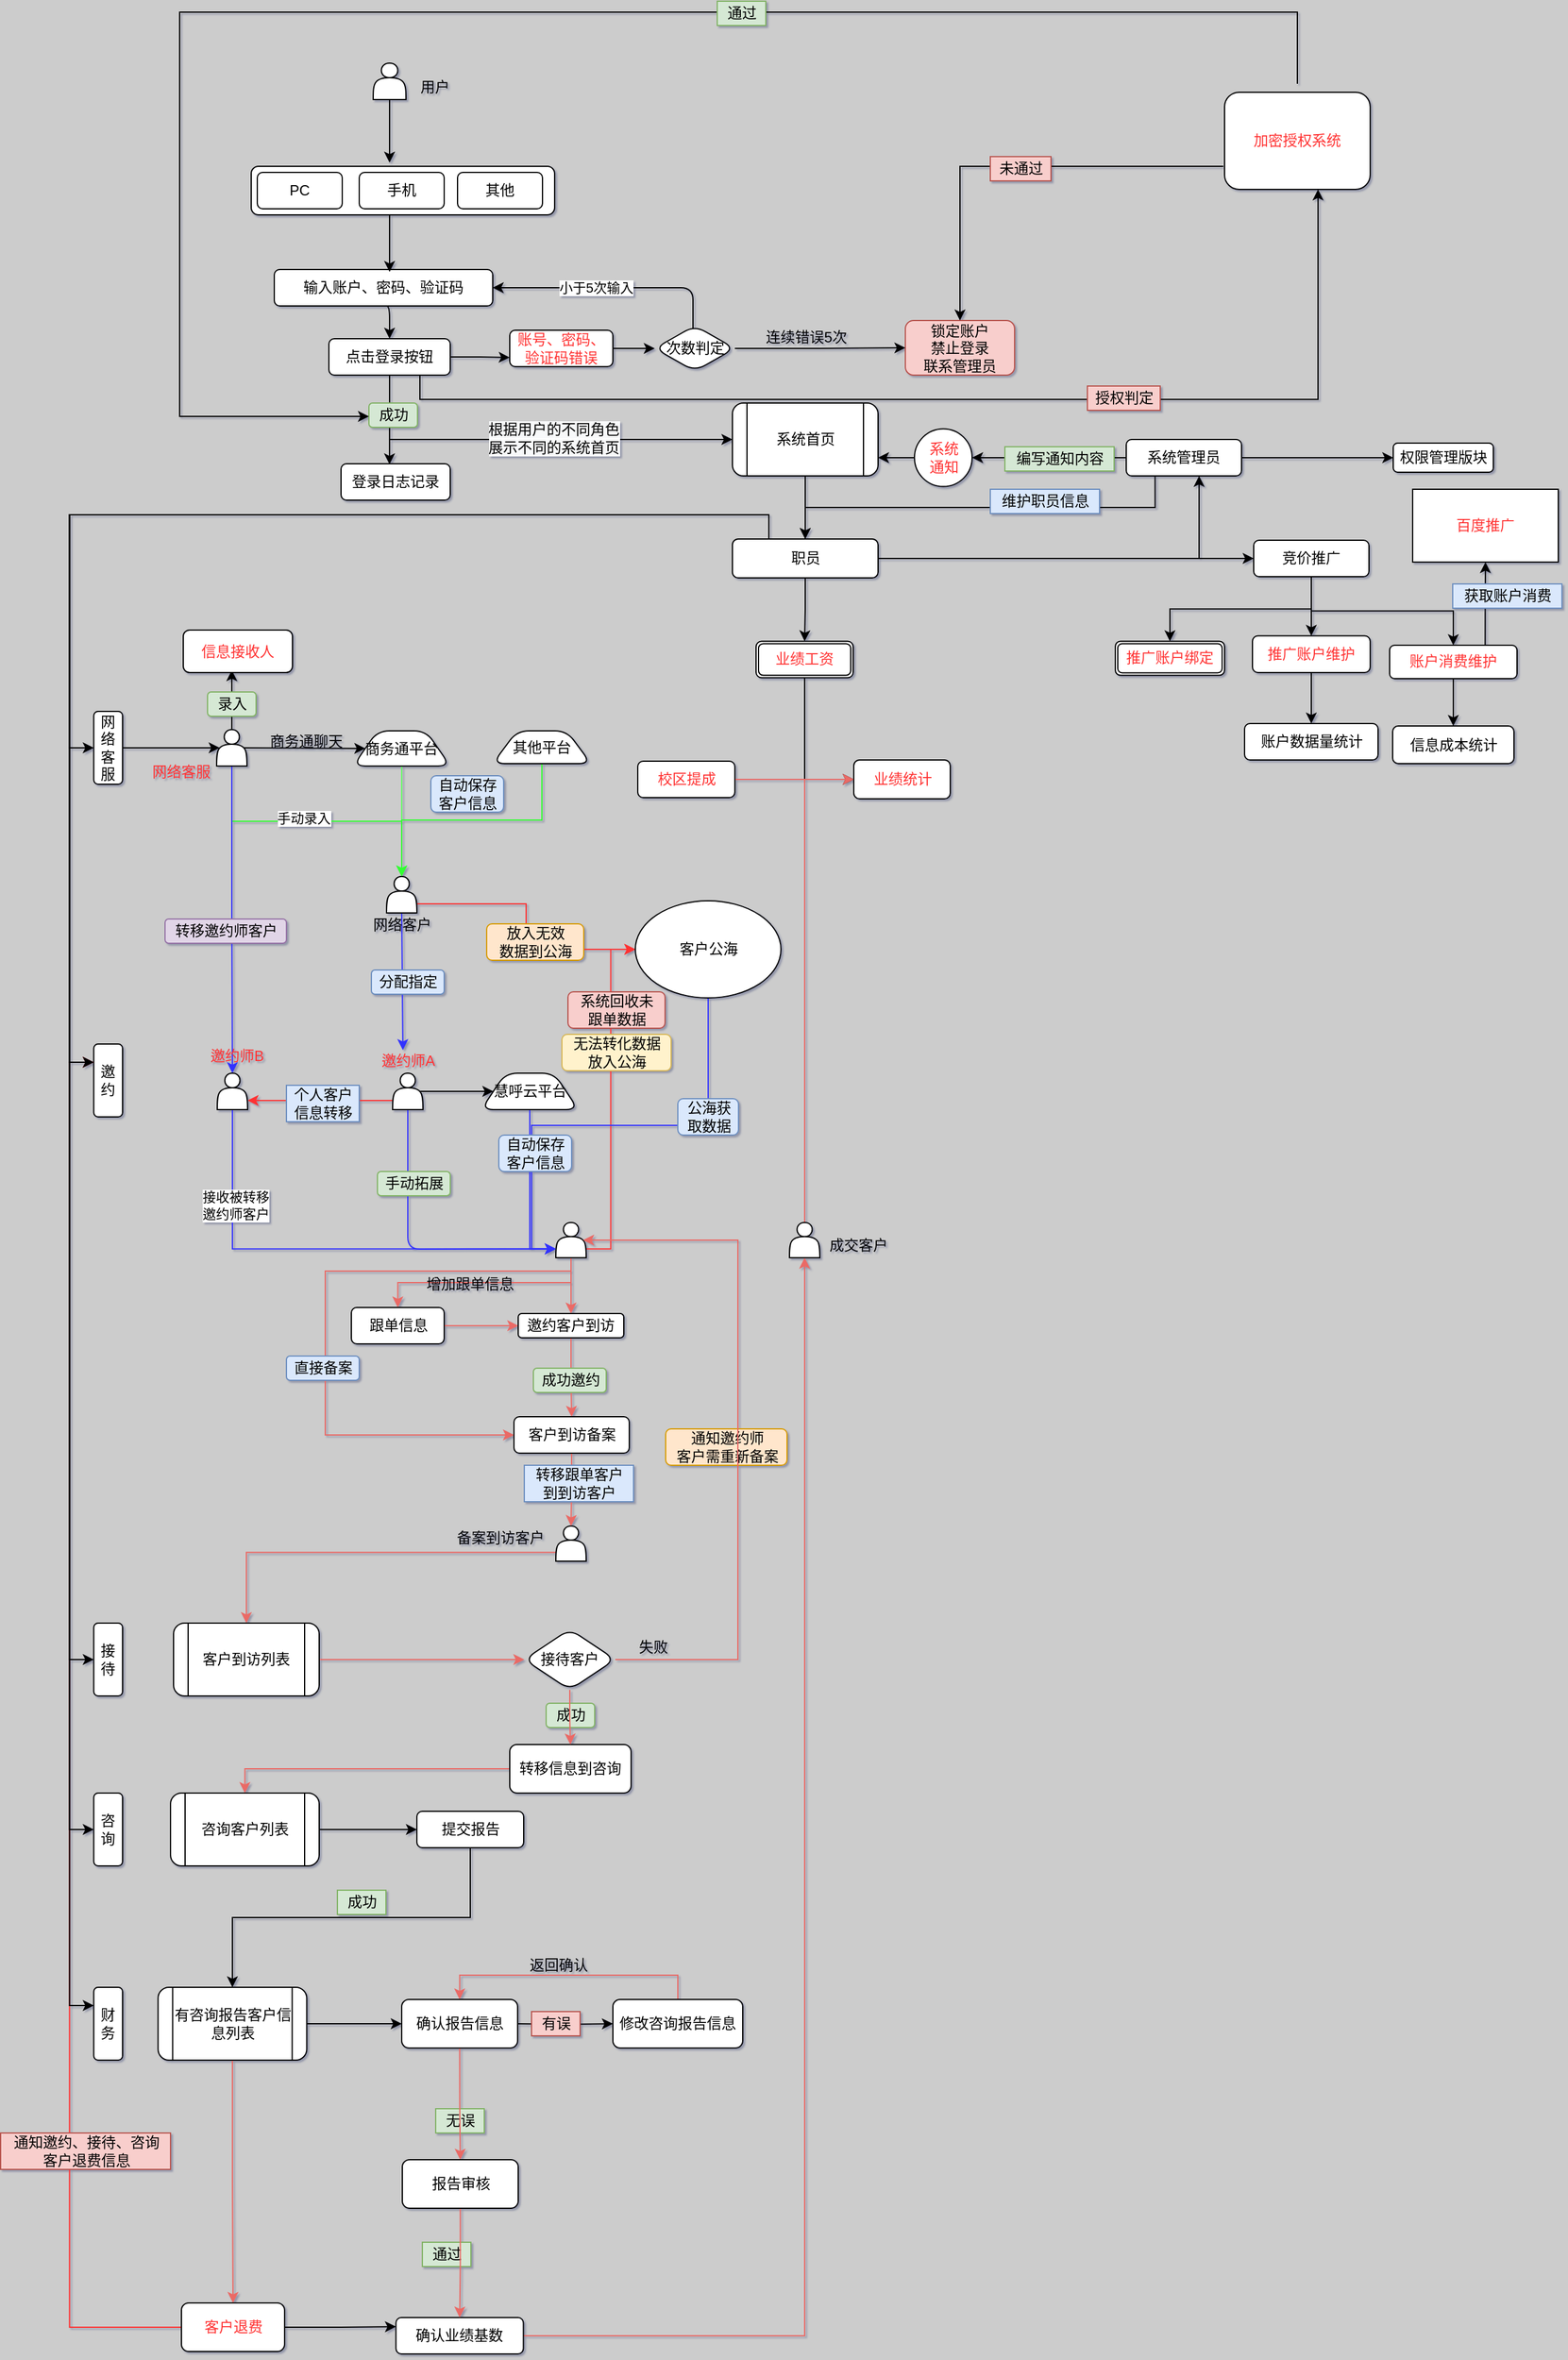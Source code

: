 <mxfile version="14.4.8" type="github">
  <diagram id="YESWJ_fVVs4A_5K_BiSB" name="Page-1">
    <mxGraphModel dx="1422" dy="794" grid="1" gridSize="10" guides="1" tooltips="1" connect="1" arrows="1" fold="1" page="1" pageScale="1" pageWidth="2339" pageHeight="3300" background="#CCCCCC" math="0" shadow="1">
      <root>
        <mxCell id="0" />
        <mxCell id="1" parent="0" />
        <mxCell id="D48idRP4d6Q90apuaHvB-21" style="edgeStyle=orthogonalEdgeStyle;orthogonalLoop=1;jettySize=auto;html=1;exitX=0.5;exitY=1;exitDx=0;exitDy=0;entryX=0.5;entryY=0;entryDx=0;entryDy=0;" parent="1" source="D48idRP4d6Q90apuaHvB-5" target="D48idRP4d6Q90apuaHvB-20" edge="1">
          <mxGeometry relative="1" as="geometry" />
        </mxCell>
        <mxCell id="D48idRP4d6Q90apuaHvB-5" value="输入账户、密码、验证码" style="whiteSpace=wrap;html=1;rounded=1;" parent="1" vertex="1">
          <mxGeometry x="268" y="335" width="180" height="30" as="geometry" />
        </mxCell>
        <mxCell id="sDhOuOCIXgpDEW2fZ9P9-64" style="edgeStyle=orthogonalEdgeStyle;rounded=0;orthogonalLoop=1;jettySize=auto;html=1;exitX=0.5;exitY=1;exitDx=0;exitDy=0;entryX=0.456;entryY=-0.075;entryDx=0;entryDy=0;entryPerimeter=0;" edge="1" parent="1" source="D48idRP4d6Q90apuaHvB-11" target="sDhOuOCIXgpDEW2fZ9P9-57">
          <mxGeometry relative="1" as="geometry" />
        </mxCell>
        <mxCell id="D48idRP4d6Q90apuaHvB-11" value="" style="shape=actor;whiteSpace=wrap;html=1;rounded=1;" parent="1" vertex="1">
          <mxGeometry x="349.5" y="165" width="27" height="30" as="geometry" />
        </mxCell>
        <mxCell id="D48idRP4d6Q90apuaHvB-16" value="用户" style="text;html=1;align=center;verticalAlign=middle;resizable=0;points=[];autosize=1;rounded=1;" parent="1" vertex="1">
          <mxGeometry x="380" y="175" width="40" height="20" as="geometry" />
        </mxCell>
        <mxCell id="RMrvw5dMMkh8_IedU6CL-25" style="edgeStyle=none;orthogonalLoop=1;jettySize=auto;html=1;exitX=0.5;exitY=1;exitDx=0;exitDy=0;entryX=0.444;entryY=0.017;entryDx=0;entryDy=0;entryPerimeter=0;" parent="1" source="D48idRP4d6Q90apuaHvB-20" target="RMrvw5dMMkh8_IedU6CL-8" edge="1">
          <mxGeometry relative="1" as="geometry" />
        </mxCell>
        <mxCell id="RMrvw5dMMkh8_IedU6CL-39" style="edgeStyle=none;orthogonalLoop=1;jettySize=auto;html=1;entryX=0;entryY=0.5;entryDx=0;entryDy=0;fontColor=#FF3333;" parent="1" target="RMrvw5dMMkh8_IedU6CL-38" edge="1">
          <mxGeometry relative="1" as="geometry">
            <mxPoint x="363" y="475" as="sourcePoint" />
            <Array as="points" />
          </mxGeometry>
        </mxCell>
        <mxCell id="RMrvw5dMMkh8_IedU6CL-41" value="&lt;span style=&quot;color: rgb(0 , 0 , 0) ; font-size: 12px ; background-color: rgb(248 , 249 , 250)&quot;&gt;根据用户的不同角色&lt;/span&gt;&lt;br style=&quot;color: rgb(0 , 0 , 0) ; font-size: 12px ; background-color: rgb(248 , 249 , 250)&quot;&gt;&lt;span style=&quot;color: rgb(0 , 0 , 0) ; font-size: 12px ; background-color: rgb(248 , 249 , 250)&quot;&gt;展示不同的系统首页&lt;/span&gt;" style="edgeLabel;html=1;align=center;verticalAlign=middle;resizable=0;points=[];fontColor=#FF3333;rounded=1;" parent="RMrvw5dMMkh8_IedU6CL-39" vertex="1" connectable="0">
          <mxGeometry x="-0.045" y="1" relative="1" as="geometry">
            <mxPoint as="offset" />
          </mxGeometry>
        </mxCell>
        <mxCell id="sDhOuOCIXgpDEW2fZ9P9-50" style="edgeStyle=orthogonalEdgeStyle;rounded=0;orthogonalLoop=1;jettySize=auto;html=1;exitX=1;exitY=0.5;exitDx=0;exitDy=0;entryX=0;entryY=0.75;entryDx=0;entryDy=0;" edge="1" parent="1" source="D48idRP4d6Q90apuaHvB-20" target="RMrvw5dMMkh8_IedU6CL-27">
          <mxGeometry relative="1" as="geometry" />
        </mxCell>
        <mxCell id="sDhOuOCIXgpDEW2fZ9P9-68" style="edgeStyle=orthogonalEdgeStyle;rounded=0;orthogonalLoop=1;jettySize=auto;html=1;exitX=0.75;exitY=1;exitDx=0;exitDy=0;entryX=0.642;entryY=1;entryDx=0;entryDy=0;entryPerimeter=0;" edge="1" parent="1" source="D48idRP4d6Q90apuaHvB-20" target="47OByKtoj6zuyFMPDQzj-72">
          <mxGeometry relative="1" as="geometry" />
        </mxCell>
        <mxCell id="D48idRP4d6Q90apuaHvB-20" value="点击登录按钮" style="whiteSpace=wrap;html=1;rounded=1;" parent="1" vertex="1">
          <mxGeometry x="313" y="392" width="100" height="30" as="geometry" />
        </mxCell>
        <mxCell id="RMrvw5dMMkh8_IedU6CL-8" value="登录日志记录" style="whiteSpace=wrap;html=1;rounded=1;" parent="1" vertex="1">
          <mxGeometry x="323" y="495" width="90" height="30" as="geometry" />
        </mxCell>
        <mxCell id="D48idRP4d6Q90apuaHvB-26" value="成功" style="text;html=1;align=center;verticalAlign=middle;resizable=0;points=[];autosize=1;fillColor=#d5e8d4;strokeColor=#82b366;rounded=1;" parent="1" vertex="1">
          <mxGeometry x="346" y="445" width="40" height="20" as="geometry" />
        </mxCell>
        <mxCell id="sDhOuOCIXgpDEW2fZ9P9-51" style="edgeStyle=orthogonalEdgeStyle;rounded=0;orthogonalLoop=1;jettySize=auto;html=1;exitX=1;exitY=0.5;exitDx=0;exitDy=0;entryX=0;entryY=0.5;entryDx=0;entryDy=0;" edge="1" parent="1" source="RMrvw5dMMkh8_IedU6CL-27" target="RMrvw5dMMkh8_IedU6CL-37">
          <mxGeometry relative="1" as="geometry" />
        </mxCell>
        <mxCell id="RMrvw5dMMkh8_IedU6CL-27" value="&lt;span style=&quot;color: rgb(255 , 51 , 51)&quot;&gt;账号、密码、&lt;/span&gt;&lt;br style=&quot;color: rgb(255 , 51 , 51)&quot;&gt;&lt;span style=&quot;color: rgb(255 , 51 , 51)&quot;&gt;验证码错误&lt;/span&gt;" style="whiteSpace=wrap;html=1;rounded=1;" parent="1" vertex="1">
          <mxGeometry x="462" y="385" width="85" height="30" as="geometry" />
        </mxCell>
        <mxCell id="RMrvw5dMMkh8_IedU6CL-35" style="edgeStyle=none;orthogonalLoop=1;jettySize=auto;html=1;exitX=0.5;exitY=0;exitDx=0;exitDy=0;entryX=1;entryY=0.5;entryDx=0;entryDy=0;" parent="1" target="D48idRP4d6Q90apuaHvB-5" edge="1">
          <mxGeometry relative="1" as="geometry">
            <mxPoint x="613" y="390.0" as="sourcePoint" />
            <Array as="points">
              <mxPoint x="613" y="350" />
            </Array>
          </mxGeometry>
        </mxCell>
        <mxCell id="RMrvw5dMMkh8_IedU6CL-36" value="小于5次输入" style="edgeLabel;html=1;align=center;verticalAlign=middle;resizable=0;points=[];rounded=1;" parent="RMrvw5dMMkh8_IedU6CL-35" vertex="1" connectable="0">
          <mxGeometry x="0.35" y="1" relative="1" as="geometry">
            <mxPoint x="18.33" y="-1" as="offset" />
          </mxGeometry>
        </mxCell>
        <mxCell id="RMrvw5dMMkh8_IedU6CL-32" value="锁定账户&lt;br&gt;禁止登录&lt;br&gt;联系管理员" style="whiteSpace=wrap;html=1;fillColor=#f8cecc;strokeColor=#b85450;rounded=1;" parent="1" vertex="1">
          <mxGeometry x="788" y="377" width="90" height="45" as="geometry" />
        </mxCell>
        <mxCell id="sDhOuOCIXgpDEW2fZ9P9-52" style="edgeStyle=orthogonalEdgeStyle;rounded=0;orthogonalLoop=1;jettySize=auto;html=1;exitX=1;exitY=0.5;exitDx=0;exitDy=0;entryX=0;entryY=0.5;entryDx=0;entryDy=0;" edge="1" parent="1" source="RMrvw5dMMkh8_IedU6CL-37" target="RMrvw5dMMkh8_IedU6CL-32">
          <mxGeometry relative="1" as="geometry" />
        </mxCell>
        <mxCell id="RMrvw5dMMkh8_IedU6CL-37" value="&lt;font color=&quot;#000000&quot;&gt;次数判定&lt;/font&gt;" style="rhombus;whiteSpace=wrap;html=1;fontColor=#FF3333;rounded=1;" parent="1" vertex="1">
          <mxGeometry x="581.5" y="381.25" width="66" height="37.5" as="geometry" />
        </mxCell>
        <mxCell id="sDhOuOCIXgpDEW2fZ9P9-22" style="edgeStyle=orthogonalEdgeStyle;rounded=0;orthogonalLoop=1;jettySize=auto;html=1;exitX=0.5;exitY=1;exitDx=0;exitDy=0;entryX=0.5;entryY=0;entryDx=0;entryDy=0;" edge="1" parent="1" source="RMrvw5dMMkh8_IedU6CL-38" target="47OByKtoj6zuyFMPDQzj-57">
          <mxGeometry relative="1" as="geometry" />
        </mxCell>
        <mxCell id="RMrvw5dMMkh8_IedU6CL-38" value="&lt;font color=&quot;#000000&quot;&gt;系统首页&lt;/font&gt;" style="shape=process;whiteSpace=wrap;html=1;backgroundOutline=1;fontColor=#FF3333;rounded=1;" parent="1" vertex="1">
          <mxGeometry x="645.5" y="445" width="120" height="60" as="geometry" />
        </mxCell>
        <mxCell id="RMrvw5dMMkh8_IedU6CL-47" style="edgeStyle=none;orthogonalLoop=1;jettySize=auto;html=1;exitX=0.9;exitY=0.5;exitDx=0;exitDy=0;entryX=0;entryY=0.5;entryDx=0;entryDy=0;fontColor=#FF3333;exitPerimeter=0;" parent="1" source="RMrvw5dMMkh8_IedU6CL-44" target="RMrvw5dMMkh8_IedU6CL-46" edge="1">
          <mxGeometry relative="1" as="geometry" />
        </mxCell>
        <mxCell id="RMrvw5dMMkh8_IedU6CL-72" style="edgeStyle=none;orthogonalLoop=1;jettySize=auto;html=1;exitX=0.5;exitY=0;exitDx=0;exitDy=0;fontColor=#000000;" parent="1" source="RMrvw5dMMkh8_IedU6CL-44" edge="1">
          <mxGeometry relative="1" as="geometry">
            <mxPoint x="233" y="665" as="targetPoint" />
          </mxGeometry>
        </mxCell>
        <mxCell id="sDhOuOCIXgpDEW2fZ9P9-80" style="edgeStyle=orthogonalEdgeStyle;rounded=0;orthogonalLoop=1;jettySize=auto;html=1;exitX=0.5;exitY=1;exitDx=0;exitDy=0;entryX=0.5;entryY=0;entryDx=0;entryDy=0;strokeColor=#33FF33;" edge="1" parent="1" source="RMrvw5dMMkh8_IedU6CL-44" target="RMrvw5dMMkh8_IedU6CL-76">
          <mxGeometry relative="1" as="geometry" />
        </mxCell>
        <mxCell id="sDhOuOCIXgpDEW2fZ9P9-81" value="手动录入" style="edgeLabel;html=1;align=center;verticalAlign=middle;resizable=0;points=[];" vertex="1" connectable="0" parent="sDhOuOCIXgpDEW2fZ9P9-80">
          <mxGeometry x="-0.095" y="4" relative="1" as="geometry">
            <mxPoint y="1" as="offset" />
          </mxGeometry>
        </mxCell>
        <mxCell id="sDhOuOCIXgpDEW2fZ9P9-89" style="edgeStyle=orthogonalEdgeStyle;rounded=0;orthogonalLoop=1;jettySize=auto;html=1;exitX=0.5;exitY=1;exitDx=0;exitDy=0;entryX=0.5;entryY=0;entryDx=0;entryDy=0;strokeColor=#3333FF;" edge="1" parent="1" source="RMrvw5dMMkh8_IedU6CL-44" target="sDhOuOCIXgpDEW2fZ9P9-84">
          <mxGeometry relative="1" as="geometry" />
        </mxCell>
        <mxCell id="RMrvw5dMMkh8_IedU6CL-44" value="" style="shape=actor;whiteSpace=wrap;html=1;fontColor=#FF3333;rounded=1;" parent="1" vertex="1">
          <mxGeometry x="220.5" y="714" width="25" height="30" as="geometry" />
        </mxCell>
        <mxCell id="RMrvw5dMMkh8_IedU6CL-45" value="网络客服" style="text;html=1;align=center;verticalAlign=middle;resizable=0;points=[];autosize=1;fontColor=#FF3333;rounded=1;" parent="1" vertex="1">
          <mxGeometry x="160.5" y="739" width="60" height="20" as="geometry" />
        </mxCell>
        <mxCell id="sDhOuOCIXgpDEW2fZ9P9-76" style="edgeStyle=orthogonalEdgeStyle;rounded=0;orthogonalLoop=1;jettySize=auto;html=1;exitX=0.5;exitY=1;exitDx=0;exitDy=0;entryX=0.5;entryY=0;entryDx=0;entryDy=0;strokeColor=#66FF66;" edge="1" parent="1" source="RMrvw5dMMkh8_IedU6CL-46" target="RMrvw5dMMkh8_IedU6CL-76">
          <mxGeometry relative="1" as="geometry" />
        </mxCell>
        <mxCell id="RMrvw5dMMkh8_IedU6CL-46" value="&lt;font color=&quot;#000000&quot;&gt;商务通平台&lt;/font&gt;" style="shape=trapezoid;perimeter=trapezoidPerimeter;whiteSpace=wrap;html=1;fixedSize=1;fontColor=#FF3333;rounded=1;" parent="1" vertex="1">
          <mxGeometry x="333" y="715" width="80" height="29" as="geometry" />
        </mxCell>
        <mxCell id="RMrvw5dMMkh8_IedU6CL-48" value="&lt;font color=&quot;#000000&quot;&gt;商务通聊天&lt;/font&gt;" style="text;html=1;align=center;verticalAlign=middle;resizable=0;points=[];autosize=1;fontColor=#FF3333;rounded=1;" parent="1" vertex="1">
          <mxGeometry x="254" y="714" width="80" height="20" as="geometry" />
        </mxCell>
        <mxCell id="RMrvw5dMMkh8_IedU6CL-61" value="信息接收人" style="whiteSpace=wrap;html=1;fontColor=#FF3333;rounded=1;" parent="1" vertex="1">
          <mxGeometry x="193" y="632" width="90" height="35" as="geometry" />
        </mxCell>
        <mxCell id="RMrvw5dMMkh8_IedU6CL-82" style="edgeStyle=none;orthogonalLoop=1;jettySize=auto;html=1;exitX=0.5;exitY=1;exitDx=0;exitDy=0;fontColor=#000000;entryX=0;entryY=0.75;entryDx=0;entryDy=0;strokeColor=#3333FF;" parent="1" source="RMrvw5dMMkh8_IedU6CL-64" target="RMrvw5dMMkh8_IedU6CL-80" edge="1">
          <mxGeometry relative="1" as="geometry">
            <mxPoint x="493" y="1142" as="targetPoint" />
            <Array as="points">
              <mxPoint x="378" y="1142" />
            </Array>
          </mxGeometry>
        </mxCell>
        <mxCell id="sDhOuOCIXgpDEW2fZ9P9-93" style="edgeStyle=orthogonalEdgeStyle;rounded=0;orthogonalLoop=1;jettySize=auto;html=1;exitX=0;exitY=0.75;exitDx=0;exitDy=0;entryX=1;entryY=0.75;entryDx=0;entryDy=0;strokeColor=#FF3333;" edge="1" parent="1" source="RMrvw5dMMkh8_IedU6CL-64" target="sDhOuOCIXgpDEW2fZ9P9-84">
          <mxGeometry relative="1" as="geometry" />
        </mxCell>
        <mxCell id="sDhOuOCIXgpDEW2fZ9P9-99" style="edgeStyle=orthogonalEdgeStyle;rounded=0;orthogonalLoop=1;jettySize=auto;html=1;exitX=0.9;exitY=0.5;exitDx=0;exitDy=0;exitPerimeter=0;entryX=0;entryY=0.5;entryDx=0;entryDy=0;" edge="1" parent="1" source="RMrvw5dMMkh8_IedU6CL-64" target="RMrvw5dMMkh8_IedU6CL-67">
          <mxGeometry relative="1" as="geometry" />
        </mxCell>
        <mxCell id="RMrvw5dMMkh8_IedU6CL-64" value="" style="shape=actor;whiteSpace=wrap;html=1;fontColor=#FF3333;rounded=1;" parent="1" vertex="1">
          <mxGeometry x="365.5" y="997" width="25" height="30" as="geometry" />
        </mxCell>
        <mxCell id="RMrvw5dMMkh8_IedU6CL-65" value="邀约师A" style="text;html=1;align=center;verticalAlign=middle;resizable=0;points=[];autosize=1;fontColor=#FF3333;rounded=1;" parent="1" vertex="1">
          <mxGeometry x="348" y="977" width="60" height="20" as="geometry" />
        </mxCell>
        <mxCell id="sDhOuOCIXgpDEW2fZ9P9-97" style="edgeStyle=orthogonalEdgeStyle;rounded=0;orthogonalLoop=1;jettySize=auto;html=1;exitX=0.5;exitY=1;exitDx=0;exitDy=0;entryX=0;entryY=0.75;entryDx=0;entryDy=0;strokeColor=#3333FF;" edge="1" parent="1" source="RMrvw5dMMkh8_IedU6CL-67" target="RMrvw5dMMkh8_IedU6CL-80">
          <mxGeometry relative="1" as="geometry" />
        </mxCell>
        <mxCell id="RMrvw5dMMkh8_IedU6CL-67" value="&lt;font color=&quot;#000000&quot;&gt;慧呼云平台&lt;/font&gt;" style="shape=trapezoid;perimeter=trapezoidPerimeter;whiteSpace=wrap;html=1;fixedSize=1;fontColor=#FF3333;rounded=1;" parent="1" vertex="1">
          <mxGeometry x="438.5" y="997" width="80" height="30" as="geometry" />
        </mxCell>
        <mxCell id="RMrvw5dMMkh8_IedU6CL-73" value="录入" style="text;html=1;align=center;verticalAlign=middle;resizable=0;points=[];autosize=1;fillColor=#d5e8d4;strokeColor=#82b366;rounded=1;" parent="1" vertex="1">
          <mxGeometry x="213" y="683" width="40" height="20" as="geometry" />
        </mxCell>
        <mxCell id="RMrvw5dMMkh8_IedU6CL-75" value="手动拓展" style="text;html=1;align=center;verticalAlign=middle;resizable=0;points=[];autosize=1;fillColor=#d5e8d4;strokeColor=#82b366;rounded=1;" parent="1" vertex="1">
          <mxGeometry x="353" y="1078" width="60" height="20" as="geometry" />
        </mxCell>
        <mxCell id="RMrvw5dMMkh8_IedU6CL-110" style="edgeStyle=none;orthogonalLoop=1;jettySize=auto;html=1;exitX=0.5;exitY=1;exitDx=0;exitDy=0;entryX=0.433;entryY=0.05;entryDx=0;entryDy=0;entryPerimeter=0;fontColor=#000000;strokeColor=#3333FF;" parent="1" source="RMrvw5dMMkh8_IedU6CL-76" target="RMrvw5dMMkh8_IedU6CL-65" edge="1">
          <mxGeometry relative="1" as="geometry" />
        </mxCell>
        <mxCell id="sDhOuOCIXgpDEW2fZ9P9-96" style="edgeStyle=orthogonalEdgeStyle;rounded=0;orthogonalLoop=1;jettySize=auto;html=1;exitX=1;exitY=0.75;exitDx=0;exitDy=0;entryX=0;entryY=0.5;entryDx=0;entryDy=0;strokeColor=#FF3333;" edge="1" parent="1" source="RMrvw5dMMkh8_IedU6CL-76" target="RMrvw5dMMkh8_IedU6CL-95">
          <mxGeometry relative="1" as="geometry" />
        </mxCell>
        <mxCell id="RMrvw5dMMkh8_IedU6CL-76" value="" style="shape=actor;whiteSpace=wrap;html=1;fontColor=#FF3333;rounded=1;" parent="1" vertex="1">
          <mxGeometry x="360.5" y="835" width="25" height="30" as="geometry" />
        </mxCell>
        <mxCell id="RMrvw5dMMkh8_IedU6CL-54" value="自动保存&lt;br&gt;客户信息" style="text;html=1;align=center;verticalAlign=middle;resizable=0;points=[];autosize=1;fillColor=#dae8fc;strokeColor=#6c8ebf;rounded=1;" parent="1" vertex="1">
          <mxGeometry x="397" y="752" width="60" height="30" as="geometry" />
        </mxCell>
        <mxCell id="sDhOuOCIXgpDEW2fZ9P9-95" style="edgeStyle=orthogonalEdgeStyle;rounded=0;orthogonalLoop=1;jettySize=auto;html=1;exitX=1;exitY=0.75;exitDx=0;exitDy=0;entryX=0;entryY=0.5;entryDx=0;entryDy=0;strokeColor=#FF3333;" edge="1" parent="1" source="RMrvw5dMMkh8_IedU6CL-80" target="RMrvw5dMMkh8_IedU6CL-95">
          <mxGeometry relative="1" as="geometry" />
        </mxCell>
        <mxCell id="sDhOuOCIXgpDEW2fZ9P9-117" style="edgeStyle=orthogonalEdgeStyle;rounded=0;orthogonalLoop=1;jettySize=auto;html=1;exitX=0.5;exitY=1;exitDx=0;exitDy=0;entryX=0.5;entryY=0;entryDx=0;entryDy=0;strokeColor=#EA6B66;" edge="1" parent="1" source="RMrvw5dMMkh8_IedU6CL-80" target="sDhOuOCIXgpDEW2fZ9P9-115">
          <mxGeometry relative="1" as="geometry" />
        </mxCell>
        <mxCell id="sDhOuOCIXgpDEW2fZ9P9-122" style="edgeStyle=orthogonalEdgeStyle;rounded=0;orthogonalLoop=1;jettySize=auto;html=1;exitX=0.5;exitY=1;exitDx=0;exitDy=0;entryX=0.5;entryY=0;entryDx=0;entryDy=0;strokeColor=#EA6B66;" edge="1" parent="1" source="RMrvw5dMMkh8_IedU6CL-80" target="sDhOuOCIXgpDEW2fZ9P9-120">
          <mxGeometry relative="1" as="geometry" />
        </mxCell>
        <mxCell id="sDhOuOCIXgpDEW2fZ9P9-127" style="edgeStyle=orthogonalEdgeStyle;rounded=0;orthogonalLoop=1;jettySize=auto;html=1;exitX=0.5;exitY=1;exitDx=0;exitDy=0;entryX=0;entryY=0.5;entryDx=0;entryDy=0;strokeColor=#EA6B66;" edge="1" parent="1" source="RMrvw5dMMkh8_IedU6CL-80" target="sDhOuOCIXgpDEW2fZ9P9-124">
          <mxGeometry relative="1" as="geometry">
            <Array as="points">
              <mxPoint x="513" y="1160" />
              <mxPoint x="310" y="1160" />
              <mxPoint x="310" y="1295" />
            </Array>
          </mxGeometry>
        </mxCell>
        <mxCell id="RMrvw5dMMkh8_IedU6CL-80" value="" style="shape=actor;whiteSpace=wrap;html=1;fontColor=#FF3333;rounded=1;" parent="1" vertex="1">
          <mxGeometry x="500" y="1120" width="25" height="29" as="geometry" />
        </mxCell>
        <mxCell id="RMrvw5dMMkh8_IedU6CL-85" value="网络客户" style="text;html=1;align=center;verticalAlign=middle;resizable=0;points=[];autosize=1;fontColor=#000000;rounded=1;" parent="1" vertex="1">
          <mxGeometry x="343" y="865" width="60" height="20" as="geometry" />
        </mxCell>
        <mxCell id="RMrvw5dMMkh8_IedU6CL-92" value="分配指定" style="text;html=1;align=center;verticalAlign=middle;resizable=0;points=[];autosize=1;fillColor=#dae8fc;strokeColor=#6c8ebf;rounded=1;" parent="1" vertex="1">
          <mxGeometry x="348" y="912" width="60" height="20" as="geometry" />
        </mxCell>
        <mxCell id="sDhOuOCIXgpDEW2fZ9P9-100" style="edgeStyle=orthogonalEdgeStyle;rounded=0;orthogonalLoop=1;jettySize=auto;html=1;exitX=0.5;exitY=1;exitDx=0;exitDy=0;entryX=0;entryY=0.75;entryDx=0;entryDy=0;strokeColor=#3333FF;" edge="1" parent="1" source="RMrvw5dMMkh8_IedU6CL-95" target="RMrvw5dMMkh8_IedU6CL-80">
          <mxGeometry relative="1" as="geometry">
            <Array as="points">
              <mxPoint x="626" y="1040" />
              <mxPoint x="480" y="1040" />
              <mxPoint x="480" y="1142" />
            </Array>
          </mxGeometry>
        </mxCell>
        <mxCell id="RMrvw5dMMkh8_IedU6CL-95" value="客户公海" style="ellipse;whiteSpace=wrap;html=1;fontColor=#000000;rounded=1;" parent="1" vertex="1">
          <mxGeometry x="565.5" y="855" width="120" height="80" as="geometry" />
        </mxCell>
        <mxCell id="RMrvw5dMMkh8_IedU6CL-97" value="公海获&lt;br&gt;取数据" style="text;html=1;align=center;verticalAlign=middle;resizable=0;points=[];autosize=1;fillColor=#dae8fc;strokeColor=#6c8ebf;rounded=1;" parent="1" vertex="1">
          <mxGeometry x="600.5" y="1018" width="50" height="30" as="geometry" />
        </mxCell>
        <mxCell id="RMrvw5dMMkh8_IedU6CL-99" value="无法转化数据&lt;br&gt;放入公海" style="text;html=1;align=center;verticalAlign=middle;resizable=0;points=[];autosize=1;fillColor=#fff2cc;strokeColor=#d6b656;rounded=1;" parent="1" vertex="1">
          <mxGeometry x="505" y="965" width="90" height="30" as="geometry" />
        </mxCell>
        <mxCell id="RMrvw5dMMkh8_IedU6CL-102" value="系统回收未&lt;br&gt;跟单数据" style="text;html=1;align=center;verticalAlign=middle;resizable=0;points=[];autosize=1;fillColor=#f8cecc;strokeColor=#b85450;rounded=1;" parent="1" vertex="1">
          <mxGeometry x="510" y="930" width="80" height="30" as="geometry" />
        </mxCell>
        <mxCell id="RMrvw5dMMkh8_IedU6CL-151" value="放入无效&lt;br&gt;数据到公海" style="text;html=1;align=center;verticalAlign=middle;resizable=0;points=[];autosize=1;fillColor=#ffe6cc;strokeColor=#d79b00;rounded=1;" parent="1" vertex="1">
          <mxGeometry x="443" y="874" width="80" height="30" as="geometry" />
        </mxCell>
        <mxCell id="RMrvw5dMMkh8_IedU6CL-153" value="转移邀约师客户" style="text;html=1;align=center;verticalAlign=middle;resizable=0;points=[];autosize=1;fillColor=#e1d5e7;strokeColor=#9673a6;rounded=1;" parent="1" vertex="1">
          <mxGeometry x="178" y="870" width="100" height="20" as="geometry" />
        </mxCell>
        <mxCell id="sDhOuOCIXgpDEW2fZ9P9-141" style="edgeStyle=orthogonalEdgeStyle;rounded=0;orthogonalLoop=1;jettySize=auto;html=1;exitX=0;exitY=0.5;exitDx=0;exitDy=0;entryX=0.5;entryY=0;entryDx=0;entryDy=0;strokeColor=#EA6B66;" edge="1" parent="1" source="RMrvw5dMMkh8_IedU6CL-162" target="RMrvw5dMMkh8_IedU6CL-169">
          <mxGeometry relative="1" as="geometry" />
        </mxCell>
        <mxCell id="RMrvw5dMMkh8_IedU6CL-162" value="转移信息到咨询" style="whiteSpace=wrap;html=1;fontColor=#000000;rounded=1;" parent="1" vertex="1">
          <mxGeometry x="462" y="1550" width="100" height="40" as="geometry" />
        </mxCell>
        <mxCell id="RMrvw5dMMkh8_IedU6CL-165" value="成功" style="text;html=1;align=center;verticalAlign=middle;resizable=0;points=[];autosize=1;rounded=1;fillColor=#d5e8d4;strokeColor=#82b366;" parent="1" vertex="1">
          <mxGeometry x="492" y="1516" width="40" height="20" as="geometry" />
        </mxCell>
        <mxCell id="RMrvw5dMMkh8_IedU6CL-168" value="通知邀约师&lt;br&gt;客户需重新备案" style="text;html=1;align=center;verticalAlign=middle;resizable=0;points=[];autosize=1;fillColor=#ffe6cc;strokeColor=#d79b00;rounded=1;" parent="1" vertex="1">
          <mxGeometry x="590.5" y="1290" width="100" height="30" as="geometry" />
        </mxCell>
        <mxCell id="47OByKtoj6zuyFMPDQzj-3" style="edgeStyle=orthogonalEdgeStyle;rounded=0;orthogonalLoop=1;jettySize=auto;html=1;exitX=1;exitY=0.5;exitDx=0;exitDy=0;entryX=0;entryY=0.5;entryDx=0;entryDy=0;" parent="1" source="RMrvw5dMMkh8_IedU6CL-169" target="47OByKtoj6zuyFMPDQzj-2" edge="1">
          <mxGeometry relative="1" as="geometry" />
        </mxCell>
        <mxCell id="RMrvw5dMMkh8_IedU6CL-169" value="咨询客户列表" style="shape=process;whiteSpace=wrap;html=1;backgroundOutline=1;fontColor=#000000;rounded=1;" parent="1" vertex="1">
          <mxGeometry x="182.5" y="1590" width="122.5" height="60" as="geometry" />
        </mxCell>
        <mxCell id="RMrvw5dMMkh8_IedU6CL-177" value="自动保存&lt;br&gt;客户信息" style="text;html=1;align=center;verticalAlign=middle;resizable=0;points=[];autosize=1;fillColor=#dae8fc;strokeColor=#6c8ebf;rounded=1;" parent="1" vertex="1">
          <mxGeometry x="453" y="1048" width="60" height="30" as="geometry" />
        </mxCell>
        <mxCell id="RMrvw5dMMkh8_IedU6CL-187" value="直接备案" style="text;html=1;align=center;verticalAlign=middle;resizable=0;points=[];autosize=1;fillColor=#dae8fc;strokeColor=#6c8ebf;rounded=1;" parent="1" vertex="1">
          <mxGeometry x="278" y="1230" width="60" height="20" as="geometry" />
        </mxCell>
        <mxCell id="RMrvw5dMMkh8_IedU6CL-215" style="edgeStyle=none;orthogonalLoop=1;jettySize=auto;html=1;exitX=0.5;exitY=0;exitDx=0;exitDy=0;fontColor=#000000;" parent="1" edge="1">
          <mxGeometry relative="1" as="geometry">
            <mxPoint x="128" y="1001" as="sourcePoint" />
            <mxPoint x="128" y="1001" as="targetPoint" />
          </mxGeometry>
        </mxCell>
        <mxCell id="RMrvw5dMMkh8_IedU6CL-232" value="咨询" style="whiteSpace=wrap;html=1;fontColor=#000000;rounded=1;" parent="1" vertex="1">
          <mxGeometry x="119.25" y="1590" width="23.75" height="60" as="geometry" />
        </mxCell>
        <mxCell id="RMrvw5dMMkh8_IedU6CL-233" value="接待" style="whiteSpace=wrap;html=1;fontColor=#000000;rounded=1;" parent="1" vertex="1">
          <mxGeometry x="119.25" y="1450" width="23.75" height="60" as="geometry" />
        </mxCell>
        <mxCell id="RMrvw5dMMkh8_IedU6CL-234" value="邀约" style="whiteSpace=wrap;html=1;fontColor=#000000;rounded=1;" parent="1" vertex="1">
          <mxGeometry x="119.25" y="973" width="23.75" height="60" as="geometry" />
        </mxCell>
        <mxCell id="RMrvw5dMMkh8_IedU6CL-239" style="edgeStyle=none;orthogonalLoop=1;jettySize=auto;html=1;exitX=1;exitY=0.5;exitDx=0;exitDy=0;fontColor=#000000;entryX=0.1;entryY=0.5;entryDx=0;entryDy=0;entryPerimeter=0;" parent="1" source="RMrvw5dMMkh8_IedU6CL-235" target="RMrvw5dMMkh8_IedU6CL-44" edge="1">
          <mxGeometry relative="1" as="geometry" />
        </mxCell>
        <mxCell id="RMrvw5dMMkh8_IedU6CL-235" value="网络客服" style="whiteSpace=wrap;html=1;fontColor=#000000;rounded=1;" parent="1" vertex="1">
          <mxGeometry x="119.25" y="699" width="23.75" height="60" as="geometry" />
        </mxCell>
        <mxCell id="sDhOuOCIXgpDEW2fZ9P9-171" style="edgeStyle=orthogonalEdgeStyle;rounded=0;orthogonalLoop=1;jettySize=auto;html=1;exitX=0.5;exitY=1;exitDx=0;exitDy=0;entryX=0.5;entryY=0;entryDx=0;entryDy=0;strokeColor=#000000;" edge="1" parent="1" source="47OByKtoj6zuyFMPDQzj-2" target="47OByKtoj6zuyFMPDQzj-10">
          <mxGeometry relative="1" as="geometry" />
        </mxCell>
        <mxCell id="47OByKtoj6zuyFMPDQzj-2" value="提交报告" style="rounded=1;whiteSpace=wrap;html=1;" parent="1" vertex="1">
          <mxGeometry x="385.5" y="1605" width="88" height="30" as="geometry" />
        </mxCell>
        <mxCell id="47OByKtoj6zuyFMPDQzj-7" value="财务" style="whiteSpace=wrap;html=1;fontColor=#000000;rounded=1;" parent="1" vertex="1">
          <mxGeometry x="119.25" y="1750" width="23.75" height="60" as="geometry" />
        </mxCell>
        <mxCell id="47OByKtoj6zuyFMPDQzj-13" style="edgeStyle=orthogonalEdgeStyle;rounded=0;orthogonalLoop=1;jettySize=auto;html=1;exitX=1;exitY=0.5;exitDx=0;exitDy=0;entryX=0;entryY=0.5;entryDx=0;entryDy=0;" parent="1" source="47OByKtoj6zuyFMPDQzj-10" target="sDhOuOCIXgpDEW2fZ9P9-148" edge="1">
          <mxGeometry relative="1" as="geometry">
            <mxPoint x="385.5" y="1780" as="targetPoint" />
          </mxGeometry>
        </mxCell>
        <mxCell id="sDhOuOCIXgpDEW2fZ9P9-157" style="edgeStyle=orthogonalEdgeStyle;rounded=0;orthogonalLoop=1;jettySize=auto;html=1;exitX=0.5;exitY=1;exitDx=0;exitDy=0;strokeColor=#EA6B66;" edge="1" parent="1" source="47OByKtoj6zuyFMPDQzj-10" target="47OByKtoj6zuyFMPDQzj-33">
          <mxGeometry relative="1" as="geometry" />
        </mxCell>
        <mxCell id="47OByKtoj6zuyFMPDQzj-10" value="有咨询报告客户信息列表" style="shape=process;whiteSpace=wrap;html=1;backgroundOutline=1;fontColor=#000000;rounded=1;" parent="1" vertex="1">
          <mxGeometry x="172.25" y="1750" width="122.5" height="60" as="geometry" />
        </mxCell>
        <mxCell id="47OByKtoj6zuyFMPDQzj-16" style="edgeStyle=orthogonalEdgeStyle;rounded=0;orthogonalLoop=1;jettySize=auto;html=1;exitX=1;exitY=0.5;exitDx=0;exitDy=0;" parent="1" target="47OByKtoj6zuyFMPDQzj-15" edge="1">
          <mxGeometry relative="1" as="geometry">
            <mxPoint x="465.5" y="1780" as="sourcePoint" />
          </mxGeometry>
        </mxCell>
        <mxCell id="sDhOuOCIXgpDEW2fZ9P9-153" style="edgeStyle=orthogonalEdgeStyle;rounded=0;orthogonalLoop=1;jettySize=auto;html=1;exitX=0.5;exitY=0;exitDx=0;exitDy=0;entryX=0.5;entryY=0;entryDx=0;entryDy=0;strokeColor=#EA6B66;" edge="1" parent="1" source="47OByKtoj6zuyFMPDQzj-15" target="sDhOuOCIXgpDEW2fZ9P9-148">
          <mxGeometry relative="1" as="geometry" />
        </mxCell>
        <mxCell id="47OByKtoj6zuyFMPDQzj-15" value="修改咨询报告信息" style="rounded=1;whiteSpace=wrap;html=1;" parent="1" vertex="1">
          <mxGeometry x="547" y="1760" width="107" height="40" as="geometry" />
        </mxCell>
        <mxCell id="47OByKtoj6zuyFMPDQzj-17" value="有误" style="text;html=1;align=center;verticalAlign=middle;resizable=0;points=[];autosize=1;fillColor=#f8cecc;strokeColor=#b85450;" parent="1" vertex="1">
          <mxGeometry x="480" y="1770" width="40" height="20" as="geometry" />
        </mxCell>
        <mxCell id="sDhOuOCIXgpDEW2fZ9P9-77" style="edgeStyle=orthogonalEdgeStyle;rounded=0;orthogonalLoop=1;jettySize=auto;html=1;exitX=0.5;exitY=1;exitDx=0;exitDy=0;entryX=0.5;entryY=0;entryDx=0;entryDy=0;strokeColor=#33FF33;" edge="1" parent="1" source="47OByKtoj6zuyFMPDQzj-24" target="RMrvw5dMMkh8_IedU6CL-76">
          <mxGeometry relative="1" as="geometry" />
        </mxCell>
        <mxCell id="47OByKtoj6zuyFMPDQzj-24" value="&lt;font color=&quot;#000000&quot;&gt;其他平台&lt;/font&gt;" style="shape=trapezoid;perimeter=trapezoidPerimeter;whiteSpace=wrap;html=1;fixedSize=1;rounded=1;fontColor=#FF3333;" parent="1" vertex="1">
          <mxGeometry x="448" y="715" width="81" height="27" as="geometry" />
        </mxCell>
        <mxCell id="47OByKtoj6zuyFMPDQzj-28" value="&lt;font color=&quot;#000000&quot;&gt;无误&lt;/font&gt;" style="text;html=1;align=center;verticalAlign=middle;resizable=0;points=[];autosize=1;fillColor=#d5e8d4;strokeColor=#82b366;" parent="1" vertex="1">
          <mxGeometry x="401" y="1850" width="40" height="20" as="geometry" />
        </mxCell>
        <mxCell id="sDhOuOCIXgpDEW2fZ9P9-159" style="edgeStyle=orthogonalEdgeStyle;rounded=0;orthogonalLoop=1;jettySize=auto;html=1;exitX=1;exitY=0.5;exitDx=0;exitDy=0;entryX=0.5;entryY=1;entryDx=0;entryDy=0;strokeColor=#EA6B66;" edge="1" parent="1" source="47OByKtoj6zuyFMPDQzj-30" target="sDhOuOCIXgpDEW2fZ9P9-112">
          <mxGeometry relative="1" as="geometry" />
        </mxCell>
        <mxCell id="47OByKtoj6zuyFMPDQzj-30" value="&lt;font color=&quot;#000000&quot;&gt;确认业绩基数&lt;/font&gt;" style="rounded=1;whiteSpace=wrap;html=1;fontColor=#FF3333;" parent="1" vertex="1">
          <mxGeometry x="368.25" y="2022" width="105" height="30" as="geometry" />
        </mxCell>
        <mxCell id="47OByKtoj6zuyFMPDQzj-32" value="通过" style="text;html=1;align=center;verticalAlign=middle;resizable=0;points=[];autosize=1;fillColor=#d5e8d4;strokeColor=#82b366;" parent="1" vertex="1">
          <mxGeometry x="390" y="1960" width="40" height="20" as="geometry" />
        </mxCell>
        <mxCell id="sDhOuOCIXgpDEW2fZ9P9-104" style="edgeStyle=orthogonalEdgeStyle;rounded=0;orthogonalLoop=1;jettySize=auto;html=1;exitX=1;exitY=0.5;exitDx=0;exitDy=0;entryX=0;entryY=0.25;entryDx=0;entryDy=0;" edge="1" parent="1" source="47OByKtoj6zuyFMPDQzj-33" target="47OByKtoj6zuyFMPDQzj-30">
          <mxGeometry relative="1" as="geometry" />
        </mxCell>
        <mxCell id="sDhOuOCIXgpDEW2fZ9P9-107" style="edgeStyle=orthogonalEdgeStyle;rounded=0;orthogonalLoop=1;jettySize=auto;html=1;exitX=0;exitY=0.5;exitDx=0;exitDy=0;entryX=0;entryY=0.25;entryDx=0;entryDy=0;strokeColor=#FF3333;" edge="1" parent="1" source="47OByKtoj6zuyFMPDQzj-33" target="RMrvw5dMMkh8_IedU6CL-234">
          <mxGeometry relative="1" as="geometry" />
        </mxCell>
        <mxCell id="47OByKtoj6zuyFMPDQzj-33" value="客户退费" style="rounded=1;whiteSpace=wrap;html=1;fontColor=#FF3333;" parent="1" vertex="1">
          <mxGeometry x="191.5" y="2010" width="85" height="40" as="geometry" />
        </mxCell>
        <mxCell id="47OByKtoj6zuyFMPDQzj-34" style="edgeStyle=none;rounded=0;orthogonalLoop=1;jettySize=auto;html=1;exitX=0;exitY=0;exitDx=0;exitDy=0;fontColor=#FF3333;" parent="1" source="47OByKtoj6zuyFMPDQzj-33" target="47OByKtoj6zuyFMPDQzj-33" edge="1">
          <mxGeometry relative="1" as="geometry" />
        </mxCell>
        <mxCell id="47OByKtoj6zuyFMPDQzj-41" value="通知邀约、接待、咨询&lt;br&gt;客户退费信息" style="text;html=1;align=center;verticalAlign=middle;resizable=0;points=[];autosize=1;fillColor=#f8cecc;strokeColor=#b85450;" parent="1" vertex="1">
          <mxGeometry x="42.5" y="1870" width="140" height="30" as="geometry" />
        </mxCell>
        <mxCell id="sDhOuOCIXgpDEW2fZ9P9-40" style="edgeStyle=orthogonalEdgeStyle;rounded=0;orthogonalLoop=1;jettySize=auto;html=1;exitX=0;exitY=0.5;exitDx=0;exitDy=0;entryX=1;entryY=0.75;entryDx=0;entryDy=0;" edge="1" parent="1" source="47OByKtoj6zuyFMPDQzj-49" target="RMrvw5dMMkh8_IedU6CL-38">
          <mxGeometry relative="1" as="geometry" />
        </mxCell>
        <mxCell id="47OByKtoj6zuyFMPDQzj-49" value="系统&lt;br&gt;通知" style="ellipse;whiteSpace=wrap;html=1;aspect=fixed;rounded=1;fontColor=#FF3333;" parent="1" vertex="1">
          <mxGeometry x="795.5" y="466.25" width="47.5" height="47.5" as="geometry" />
        </mxCell>
        <mxCell id="sDhOuOCIXgpDEW2fZ9P9-39" style="edgeStyle=orthogonalEdgeStyle;rounded=0;orthogonalLoop=1;jettySize=auto;html=1;exitX=0;exitY=0.5;exitDx=0;exitDy=0;entryX=1;entryY=0.5;entryDx=0;entryDy=0;" edge="1" parent="1" source="47OByKtoj6zuyFMPDQzj-51" target="47OByKtoj6zuyFMPDQzj-49">
          <mxGeometry relative="1" as="geometry" />
        </mxCell>
        <mxCell id="sDhOuOCIXgpDEW2fZ9P9-42" style="edgeStyle=orthogonalEdgeStyle;rounded=0;orthogonalLoop=1;jettySize=auto;html=1;exitX=0.25;exitY=1;exitDx=0;exitDy=0;entryX=0.5;entryY=0;entryDx=0;entryDy=0;" edge="1" parent="1" source="47OByKtoj6zuyFMPDQzj-51" target="47OByKtoj6zuyFMPDQzj-57">
          <mxGeometry relative="1" as="geometry" />
        </mxCell>
        <mxCell id="sDhOuOCIXgpDEW2fZ9P9-44" style="edgeStyle=orthogonalEdgeStyle;rounded=0;orthogonalLoop=1;jettySize=auto;html=1;exitX=1;exitY=0.5;exitDx=0;exitDy=0;entryX=0;entryY=0.5;entryDx=0;entryDy=0;" edge="1" parent="1" source="47OByKtoj6zuyFMPDQzj-51" target="sDhOuOCIXgpDEW2fZ9P9-43">
          <mxGeometry relative="1" as="geometry" />
        </mxCell>
        <mxCell id="47OByKtoj6zuyFMPDQzj-51" value="系统管理员" style="whiteSpace=wrap;html=1;fontColor=#000000;rounded=1;" parent="1" vertex="1">
          <mxGeometry x="970" y="475" width="95" height="30" as="geometry" />
        </mxCell>
        <mxCell id="47OByKtoj6zuyFMPDQzj-54" value="编写通知内容" style="text;html=1;align=center;verticalAlign=middle;resizable=0;points=[];autosize=1;fillColor=#d5e8d4;strokeColor=#82b366;" parent="1" vertex="1">
          <mxGeometry x="870" y="481" width="90" height="20" as="geometry" />
        </mxCell>
        <mxCell id="sDhOuOCIXgpDEW2fZ9P9-32" style="edgeStyle=orthogonalEdgeStyle;rounded=0;orthogonalLoop=1;jettySize=auto;html=1;exitX=0.25;exitY=0;exitDx=0;exitDy=0;entryX=0;entryY=0.5;entryDx=0;entryDy=0;" edge="1" parent="1" source="47OByKtoj6zuyFMPDQzj-57" target="RMrvw5dMMkh8_IedU6CL-235">
          <mxGeometry relative="1" as="geometry" />
        </mxCell>
        <mxCell id="sDhOuOCIXgpDEW2fZ9P9-33" style="edgeStyle=orthogonalEdgeStyle;rounded=0;orthogonalLoop=1;jettySize=auto;html=1;exitX=0.25;exitY=0;exitDx=0;exitDy=0;entryX=0;entryY=0.25;entryDx=0;entryDy=0;" edge="1" parent="1" source="47OByKtoj6zuyFMPDQzj-57" target="RMrvw5dMMkh8_IedU6CL-234">
          <mxGeometry relative="1" as="geometry" />
        </mxCell>
        <mxCell id="sDhOuOCIXgpDEW2fZ9P9-34" style="edgeStyle=orthogonalEdgeStyle;rounded=0;orthogonalLoop=1;jettySize=auto;html=1;exitX=0.25;exitY=0;exitDx=0;exitDy=0;entryX=0;entryY=0.5;entryDx=0;entryDy=0;" edge="1" parent="1" source="47OByKtoj6zuyFMPDQzj-57" target="RMrvw5dMMkh8_IedU6CL-233">
          <mxGeometry relative="1" as="geometry" />
        </mxCell>
        <mxCell id="sDhOuOCIXgpDEW2fZ9P9-35" style="edgeStyle=orthogonalEdgeStyle;rounded=0;orthogonalLoop=1;jettySize=auto;html=1;exitX=0.25;exitY=0;exitDx=0;exitDy=0;entryX=0;entryY=0.5;entryDx=0;entryDy=0;" edge="1" parent="1" source="47OByKtoj6zuyFMPDQzj-57" target="RMrvw5dMMkh8_IedU6CL-232">
          <mxGeometry relative="1" as="geometry" />
        </mxCell>
        <mxCell id="sDhOuOCIXgpDEW2fZ9P9-36" style="edgeStyle=orthogonalEdgeStyle;rounded=0;orthogonalLoop=1;jettySize=auto;html=1;exitX=0.25;exitY=0;exitDx=0;exitDy=0;entryX=0;entryY=0.25;entryDx=0;entryDy=0;" edge="1" parent="1" source="47OByKtoj6zuyFMPDQzj-57" target="47OByKtoj6zuyFMPDQzj-7">
          <mxGeometry relative="1" as="geometry" />
        </mxCell>
        <mxCell id="sDhOuOCIXgpDEW2fZ9P9-49" style="edgeStyle=orthogonalEdgeStyle;rounded=0;orthogonalLoop=1;jettySize=auto;html=1;exitX=1;exitY=0.5;exitDx=0;exitDy=0;entryX=0;entryY=0.5;entryDx=0;entryDy=0;" edge="1" parent="1" source="47OByKtoj6zuyFMPDQzj-57" target="47OByKtoj6zuyFMPDQzj-81">
          <mxGeometry relative="1" as="geometry" />
        </mxCell>
        <mxCell id="sDhOuOCIXgpDEW2fZ9P9-170" style="edgeStyle=orthogonalEdgeStyle;rounded=0;orthogonalLoop=1;jettySize=auto;html=1;exitX=0.5;exitY=1;exitDx=0;exitDy=0;entryX=0.5;entryY=0;entryDx=0;entryDy=0;strokeColor=#000000;" edge="1" parent="1" source="47OByKtoj6zuyFMPDQzj-57" target="47OByKtoj6zuyFMPDQzj-63">
          <mxGeometry relative="1" as="geometry" />
        </mxCell>
        <mxCell id="sDhOuOCIXgpDEW2fZ9P9-175" style="edgeStyle=orthogonalEdgeStyle;rounded=0;orthogonalLoop=1;jettySize=auto;html=1;exitX=1;exitY=0.5;exitDx=0;exitDy=0;entryX=0.632;entryY=1;entryDx=0;entryDy=0;entryPerimeter=0;strokeColor=#000000;" edge="1" parent="1" source="47OByKtoj6zuyFMPDQzj-57" target="47OByKtoj6zuyFMPDQzj-51">
          <mxGeometry relative="1" as="geometry" />
        </mxCell>
        <mxCell id="47OByKtoj6zuyFMPDQzj-57" value="&lt;font color=&quot;#000000&quot;&gt;职员&lt;/font&gt;" style="rounded=1;whiteSpace=wrap;html=1;fontColor=#FF3333;" parent="1" vertex="1">
          <mxGeometry x="645.5" y="557" width="120" height="32" as="geometry" />
        </mxCell>
        <mxCell id="47OByKtoj6zuyFMPDQzj-59" value="维护职员信息" style="text;html=1;align=center;verticalAlign=middle;resizable=0;points=[];autosize=1;fillColor=#dae8fc;strokeColor=#6c8ebf;" parent="1" vertex="1">
          <mxGeometry x="858" y="516" width="90" height="20" as="geometry" />
        </mxCell>
        <mxCell id="47OByKtoj6zuyFMPDQzj-61" value="推广账户绑定" style="shape=ext;double=1;rounded=1;whiteSpace=wrap;html=1;fontColor=#FF3333;" parent="1" vertex="1">
          <mxGeometry x="961" y="641.25" width="90" height="28" as="geometry" />
        </mxCell>
        <mxCell id="sDhOuOCIXgpDEW2fZ9P9-163" style="edgeStyle=orthogonalEdgeStyle;rounded=0;orthogonalLoop=1;jettySize=auto;html=1;exitX=1;exitY=0.5;exitDx=0;exitDy=0;entryX=0;entryY=0.5;entryDx=0;entryDy=0;strokeColor=#EA6B66;" edge="1" parent="1" source="47OByKtoj6zuyFMPDQzj-68" target="47OByKtoj6zuyFMPDQzj-70">
          <mxGeometry relative="1" as="geometry" />
        </mxCell>
        <mxCell id="47OByKtoj6zuyFMPDQzj-68" value="校区提成" style="rounded=1;whiteSpace=wrap;html=1;fontColor=#FF3333;" parent="1" vertex="1">
          <mxGeometry x="567.5" y="740" width="80" height="30" as="geometry" />
        </mxCell>
        <mxCell id="47OByKtoj6zuyFMPDQzj-70" value="业绩统计" style="rounded=1;whiteSpace=wrap;html=1;fontColor=#FF3333;" parent="1" vertex="1">
          <mxGeometry x="745.5" y="739" width="79.5" height="32" as="geometry" />
        </mxCell>
        <mxCell id="47OByKtoj6zuyFMPDQzj-76" style="edgeStyle=none;rounded=0;orthogonalLoop=1;jettySize=auto;html=1;entryX=0.5;entryY=0;entryDx=0;entryDy=0;fontColor=#FF3333;" parent="1" target="RMrvw5dMMkh8_IedU6CL-32" edge="1">
          <mxGeometry relative="1" as="geometry">
            <mxPoint x="1050" y="250" as="sourcePoint" />
            <Array as="points">
              <mxPoint x="833" y="250" />
            </Array>
          </mxGeometry>
        </mxCell>
        <mxCell id="sDhOuOCIXgpDEW2fZ9P9-67" style="edgeStyle=orthogonalEdgeStyle;rounded=0;orthogonalLoop=1;jettySize=auto;html=1;exitX=0.5;exitY=0;exitDx=0;exitDy=0;entryX=0;entryY=0.9;entryDx=0;entryDy=0;entryPerimeter=0;" edge="1" parent="1">
          <mxGeometry relative="1" as="geometry">
            <mxPoint x="1111" y="182" as="sourcePoint" />
            <mxPoint x="346" y="456" as="targetPoint" />
            <Array as="points">
              <mxPoint x="1111" y="123" />
              <mxPoint x="190" y="123" />
              <mxPoint x="190" y="456" />
            </Array>
          </mxGeometry>
        </mxCell>
        <mxCell id="47OByKtoj6zuyFMPDQzj-72" value="加密授权系统" style="rounded=1;whiteSpace=wrap;html=1;fontColor=#FF3333;" parent="1" vertex="1">
          <mxGeometry x="1051" y="189" width="120" height="80" as="geometry" />
        </mxCell>
        <mxCell id="47OByKtoj6zuyFMPDQzj-74" value="授权判定" style="text;html=1;align=center;verticalAlign=middle;resizable=0;points=[];autosize=1;fillColor=#f8cecc;strokeColor=#b85450;" parent="1" vertex="1">
          <mxGeometry x="938" y="431" width="60" height="20" as="geometry" />
        </mxCell>
        <mxCell id="47OByKtoj6zuyFMPDQzj-77" value="未通过" style="text;html=1;align=center;verticalAlign=middle;resizable=0;points=[];autosize=1;fillColor=#f8cecc;strokeColor=#b85450;" parent="1" vertex="1">
          <mxGeometry x="858" y="242" width="50" height="20" as="geometry" />
        </mxCell>
        <mxCell id="47OByKtoj6zuyFMPDQzj-79" value="通过" style="text;html=1;align=center;verticalAlign=middle;resizable=0;points=[];autosize=1;fillColor=#d5e8d4;strokeColor=#82b366;" parent="1" vertex="1">
          <mxGeometry x="633" y="114" width="40" height="20" as="geometry" />
        </mxCell>
        <mxCell id="47OByKtoj6zuyFMPDQzj-88" style="edgeStyle=none;rounded=0;orthogonalLoop=1;jettySize=auto;html=1;exitX=0.5;exitY=1;exitDx=0;exitDy=0;entryX=0.5;entryY=0;entryDx=0;entryDy=0;fontColor=#FF3333;" parent="1" source="47OByKtoj6zuyFMPDQzj-81" target="47OByKtoj6zuyFMPDQzj-85" edge="1">
          <mxGeometry relative="1" as="geometry" />
        </mxCell>
        <mxCell id="sDhOuOCIXgpDEW2fZ9P9-70" style="edgeStyle=orthogonalEdgeStyle;rounded=0;orthogonalLoop=1;jettySize=auto;html=1;exitX=0.5;exitY=1;exitDx=0;exitDy=0;" edge="1" parent="1" source="47OByKtoj6zuyFMPDQzj-81" target="47OByKtoj6zuyFMPDQzj-61">
          <mxGeometry relative="1" as="geometry" />
        </mxCell>
        <mxCell id="sDhOuOCIXgpDEW2fZ9P9-72" style="edgeStyle=orthogonalEdgeStyle;rounded=0;orthogonalLoop=1;jettySize=auto;html=1;exitX=0.5;exitY=1;exitDx=0;exitDy=0;entryX=0.5;entryY=0;entryDx=0;entryDy=0;" edge="1" parent="1" source="47OByKtoj6zuyFMPDQzj-81" target="47OByKtoj6zuyFMPDQzj-90">
          <mxGeometry relative="1" as="geometry" />
        </mxCell>
        <mxCell id="47OByKtoj6zuyFMPDQzj-81" value="竞价推广" style="whiteSpace=wrap;html=1;fontColor=#000000;rounded=1;" parent="1" vertex="1">
          <mxGeometry x="1075" y="558" width="95" height="30" as="geometry" />
        </mxCell>
        <mxCell id="sDhOuOCIXgpDEW2fZ9P9-9" style="edgeStyle=orthogonalEdgeStyle;rounded=0;orthogonalLoop=1;jettySize=auto;html=1;exitX=0.5;exitY=1;exitDx=0;exitDy=0;entryX=0.5;entryY=0;entryDx=0;entryDy=0;" edge="1" parent="1" source="47OByKtoj6zuyFMPDQzj-85" target="sDhOuOCIXgpDEW2fZ9P9-8">
          <mxGeometry relative="1" as="geometry" />
        </mxCell>
        <mxCell id="47OByKtoj6zuyFMPDQzj-85" value="推广账户维护" style="rounded=1;whiteSpace=wrap;html=1;fontColor=#FF3333;" parent="1" vertex="1">
          <mxGeometry x="1074" y="636.75" width="97" height="30.25" as="geometry" />
        </mxCell>
        <mxCell id="sDhOuOCIXgpDEW2fZ9P9-7" style="edgeStyle=orthogonalEdgeStyle;rounded=0;orthogonalLoop=1;jettySize=auto;html=1;exitX=0.5;exitY=1;exitDx=0;exitDy=0;entryX=0.5;entryY=0;entryDx=0;entryDy=0;" edge="1" parent="1" source="47OByKtoj6zuyFMPDQzj-90" target="sDhOuOCIXgpDEW2fZ9P9-6">
          <mxGeometry relative="1" as="geometry" />
        </mxCell>
        <mxCell id="sDhOuOCIXgpDEW2fZ9P9-177" style="edgeStyle=orthogonalEdgeStyle;rounded=0;orthogonalLoop=1;jettySize=auto;html=1;exitX=0.75;exitY=0;exitDx=0;exitDy=0;entryX=0.5;entryY=1;entryDx=0;entryDy=0;strokeColor=#000000;" edge="1" parent="1" source="47OByKtoj6zuyFMPDQzj-90" target="47OByKtoj6zuyFMPDQzj-92">
          <mxGeometry relative="1" as="geometry" />
        </mxCell>
        <mxCell id="47OByKtoj6zuyFMPDQzj-90" value="账户消费维护" style="rounded=1;whiteSpace=wrap;html=1;fontColor=#FF3333;" parent="1" vertex="1">
          <mxGeometry x="1187" y="644.5" width="105" height="27.5" as="geometry" />
        </mxCell>
        <mxCell id="47OByKtoj6zuyFMPDQzj-92" value="百度推广" style="rounded=0;whiteSpace=wrap;html=1;fontColor=#FF3333;" parent="1" vertex="1">
          <mxGeometry x="1206" y="516" width="120" height="60" as="geometry" />
        </mxCell>
        <mxCell id="47OByKtoj6zuyFMPDQzj-94" value="获取账户消费" style="text;html=1;align=center;verticalAlign=middle;resizable=0;points=[];autosize=1;fillColor=#dae8fc;strokeColor=#6c8ebf;" parent="1" vertex="1">
          <mxGeometry x="1239" y="594" width="90" height="20" as="geometry" />
        </mxCell>
        <mxCell id="sDhOuOCIXgpDEW2fZ9P9-6" value="信息成本统计" style="rounded=1;whiteSpace=wrap;html=1;" vertex="1" parent="1">
          <mxGeometry x="1189.5" y="711" width="100" height="31" as="geometry" />
        </mxCell>
        <mxCell id="sDhOuOCIXgpDEW2fZ9P9-8" value="账户数据量统计" style="rounded=1;whiteSpace=wrap;html=1;" vertex="1" parent="1">
          <mxGeometry x="1067.5" y="709" width="110" height="30" as="geometry" />
        </mxCell>
        <mxCell id="sDhOuOCIXgpDEW2fZ9P9-20" value="个人客户&lt;br&gt;信息转移" style="text;html=1;align=center;verticalAlign=middle;resizable=0;points=[];autosize=1;fillColor=#dae8fc;strokeColor=#6c8ebf;" vertex="1" parent="1">
          <mxGeometry x="278" y="1007" width="60" height="30" as="geometry" />
        </mxCell>
        <mxCell id="sDhOuOCIXgpDEW2fZ9P9-169" style="edgeStyle=orthogonalEdgeStyle;rounded=0;orthogonalLoop=1;jettySize=auto;html=1;exitX=0.5;exitY=1;exitDx=0;exitDy=0;entryX=0;entryY=0.5;entryDx=0;entryDy=0;strokeColor=#000000;" edge="1" parent="1" source="47OByKtoj6zuyFMPDQzj-63" target="47OByKtoj6zuyFMPDQzj-70">
          <mxGeometry relative="1" as="geometry" />
        </mxCell>
        <mxCell id="47OByKtoj6zuyFMPDQzj-63" value="业绩工资" style="shape=ext;double=1;rounded=1;whiteSpace=wrap;html=1;fontColor=#FF3333;" parent="1" vertex="1">
          <mxGeometry x="665" y="641.25" width="80" height="30" as="geometry" />
        </mxCell>
        <mxCell id="sDhOuOCIXgpDEW2fZ9P9-43" value="权限管理版块" style="rounded=1;whiteSpace=wrap;html=1;" vertex="1" parent="1">
          <mxGeometry x="1190" y="478" width="82.5" height="24" as="geometry" />
        </mxCell>
        <mxCell id="sDhOuOCIXgpDEW2fZ9P9-53" value="连续错误5次" style="text;html=1;align=center;verticalAlign=middle;resizable=0;points=[];autosize=1;" vertex="1" parent="1">
          <mxGeometry x="665.5" y="381.25" width="80" height="20" as="geometry" />
        </mxCell>
        <mxCell id="sDhOuOCIXgpDEW2fZ9P9-66" style="edgeStyle=orthogonalEdgeStyle;rounded=0;orthogonalLoop=1;jettySize=auto;html=1;exitX=0.5;exitY=1;exitDx=0;exitDy=0;entryX=0.589;entryY=0.067;entryDx=0;entryDy=0;entryPerimeter=0;" edge="1" parent="1">
          <mxGeometry relative="1" as="geometry">
            <mxPoint x="363" y="290" as="sourcePoint" />
            <mxPoint x="363.02" y="337.01" as="targetPoint" />
          </mxGeometry>
        </mxCell>
        <mxCell id="sDhOuOCIXgpDEW2fZ9P9-57" value="" style="rounded=1;whiteSpace=wrap;html=1;" vertex="1" parent="1">
          <mxGeometry x="249" y="250" width="250" height="40" as="geometry" />
        </mxCell>
        <mxCell id="sDhOuOCIXgpDEW2fZ9P9-58" value="PC" style="whiteSpace=wrap;html=1;rounded=1;" vertex="1" parent="1">
          <mxGeometry x="254" y="255" width="70" height="30" as="geometry" />
        </mxCell>
        <mxCell id="sDhOuOCIXgpDEW2fZ9P9-59" value="手机" style="whiteSpace=wrap;html=1;rounded=1;" vertex="1" parent="1">
          <mxGeometry x="338" y="255" width="70" height="30" as="geometry" />
        </mxCell>
        <mxCell id="sDhOuOCIXgpDEW2fZ9P9-60" value="其他" style="whiteSpace=wrap;html=1;rounded=1;" vertex="1" parent="1">
          <mxGeometry x="419" y="255" width="70" height="30" as="geometry" />
        </mxCell>
        <mxCell id="sDhOuOCIXgpDEW2fZ9P9-91" style="edgeStyle=orthogonalEdgeStyle;rounded=0;orthogonalLoop=1;jettySize=auto;html=1;exitX=0.5;exitY=1;exitDx=0;exitDy=0;entryX=0;entryY=0.75;entryDx=0;entryDy=0;strokeColor=#3333FF;" edge="1" parent="1" source="sDhOuOCIXgpDEW2fZ9P9-84" target="RMrvw5dMMkh8_IedU6CL-80">
          <mxGeometry relative="1" as="geometry" />
        </mxCell>
        <mxCell id="sDhOuOCIXgpDEW2fZ9P9-92" value="接收被转移&lt;br&gt;邀约师客户" style="edgeLabel;html=1;align=center;verticalAlign=middle;resizable=0;points=[];" vertex="1" connectable="0" parent="sDhOuOCIXgpDEW2fZ9P9-91">
          <mxGeometry x="-0.586" y="2" relative="1" as="geometry">
            <mxPoint as="offset" />
          </mxGeometry>
        </mxCell>
        <mxCell id="sDhOuOCIXgpDEW2fZ9P9-84" value="" style="shape=actor;whiteSpace=wrap;html=1;fontColor=#FF3333;rounded=1;" vertex="1" parent="1">
          <mxGeometry x="221" y="997" width="25" height="30" as="geometry" />
        </mxCell>
        <mxCell id="sDhOuOCIXgpDEW2fZ9P9-88" value="邀约师B" style="text;html=1;align=center;verticalAlign=middle;resizable=0;points=[];autosize=1;fontColor=#FF3333;rounded=1;" vertex="1" parent="1">
          <mxGeometry x="206.5" y="973" width="60" height="20" as="geometry" />
        </mxCell>
        <mxCell id="sDhOuOCIXgpDEW2fZ9P9-133" style="edgeStyle=orthogonalEdgeStyle;rounded=0;orthogonalLoop=1;jettySize=auto;html=1;exitX=0;exitY=0.75;exitDx=0;exitDy=0;entryX=0.5;entryY=0;entryDx=0;entryDy=0;strokeColor=#EA6B66;" edge="1" parent="1" source="sDhOuOCIXgpDEW2fZ9P9-110" target="sDhOuOCIXgpDEW2fZ9P9-132">
          <mxGeometry relative="1" as="geometry" />
        </mxCell>
        <mxCell id="sDhOuOCIXgpDEW2fZ9P9-110" value="" style="shape=actor;whiteSpace=wrap;html=1;fontColor=#FF3333;rounded=1;" vertex="1" parent="1">
          <mxGeometry x="500" y="1370" width="25" height="29" as="geometry" />
        </mxCell>
        <mxCell id="sDhOuOCIXgpDEW2fZ9P9-160" style="edgeStyle=orthogonalEdgeStyle;rounded=0;orthogonalLoop=1;jettySize=auto;html=1;exitX=0.5;exitY=0;exitDx=0;exitDy=0;strokeColor=#EA6B66;entryX=0;entryY=0.5;entryDx=0;entryDy=0;" edge="1" parent="1" source="sDhOuOCIXgpDEW2fZ9P9-112" target="47OByKtoj6zuyFMPDQzj-70">
          <mxGeometry relative="1" as="geometry">
            <mxPoint x="750" y="780" as="targetPoint" />
          </mxGeometry>
        </mxCell>
        <mxCell id="sDhOuOCIXgpDEW2fZ9P9-112" value="" style="shape=actor;whiteSpace=wrap;html=1;fontColor=#FF3333;rounded=1;" vertex="1" parent="1">
          <mxGeometry x="692.5" y="1120" width="25" height="29" as="geometry" />
        </mxCell>
        <mxCell id="sDhOuOCIXgpDEW2fZ9P9-113" value="备案到访客户" style="text;html=1;align=center;verticalAlign=middle;resizable=0;points=[];autosize=1;fontColor=#000000;rounded=1;" vertex="1" parent="1">
          <mxGeometry x="409" y="1370" width="90" height="20" as="geometry" />
        </mxCell>
        <mxCell id="sDhOuOCIXgpDEW2fZ9P9-114" value="成交客户" style="text;html=1;align=center;verticalAlign=middle;resizable=0;points=[];autosize=1;fontColor=#000000;rounded=1;" vertex="1" parent="1">
          <mxGeometry x="718.5" y="1129" width="60" height="20" as="geometry" />
        </mxCell>
        <mxCell id="sDhOuOCIXgpDEW2fZ9P9-123" style="edgeStyle=orthogonalEdgeStyle;rounded=0;orthogonalLoop=1;jettySize=auto;html=1;exitX=1;exitY=0.5;exitDx=0;exitDy=0;entryX=0;entryY=0.5;entryDx=0;entryDy=0;strokeColor=#EA6B66;" edge="1" parent="1" source="sDhOuOCIXgpDEW2fZ9P9-115" target="sDhOuOCIXgpDEW2fZ9P9-120">
          <mxGeometry relative="1" as="geometry" />
        </mxCell>
        <mxCell id="sDhOuOCIXgpDEW2fZ9P9-115" value="跟单信息" style="rounded=1;whiteSpace=wrap;html=1;" vertex="1" parent="1">
          <mxGeometry x="331.5" y="1190" width="76.5" height="30" as="geometry" />
        </mxCell>
        <mxCell id="sDhOuOCIXgpDEW2fZ9P9-119" value="增加跟单信息" style="text;html=1;align=center;verticalAlign=middle;resizable=0;points=[];autosize=1;" vertex="1" parent="1">
          <mxGeometry x="383.5" y="1161" width="90" height="20" as="geometry" />
        </mxCell>
        <mxCell id="sDhOuOCIXgpDEW2fZ9P9-125" style="edgeStyle=orthogonalEdgeStyle;rounded=0;orthogonalLoop=1;jettySize=auto;html=1;exitX=0.5;exitY=1;exitDx=0;exitDy=0;entryX=0.5;entryY=0;entryDx=0;entryDy=0;strokeColor=#EA6B66;" edge="1" parent="1" source="sDhOuOCIXgpDEW2fZ9P9-120" target="sDhOuOCIXgpDEW2fZ9P9-124">
          <mxGeometry relative="1" as="geometry" />
        </mxCell>
        <mxCell id="sDhOuOCIXgpDEW2fZ9P9-120" value="邀约客户到访" style="rounded=1;whiteSpace=wrap;html=1;" vertex="1" parent="1">
          <mxGeometry x="469" y="1195" width="87" height="20" as="geometry" />
        </mxCell>
        <mxCell id="sDhOuOCIXgpDEW2fZ9P9-131" style="edgeStyle=orthogonalEdgeStyle;rounded=0;orthogonalLoop=1;jettySize=auto;html=1;exitX=0.5;exitY=1;exitDx=0;exitDy=0;entryX=0.5;entryY=0;entryDx=0;entryDy=0;strokeColor=#EA6B66;" edge="1" parent="1" source="sDhOuOCIXgpDEW2fZ9P9-124" target="sDhOuOCIXgpDEW2fZ9P9-110">
          <mxGeometry relative="1" as="geometry" />
        </mxCell>
        <mxCell id="sDhOuOCIXgpDEW2fZ9P9-124" value="客户到访备案" style="whiteSpace=wrap;html=1;fontColor=#000000;rounded=1;" vertex="1" parent="1">
          <mxGeometry x="465.5" y="1280" width="95" height="30" as="geometry" />
        </mxCell>
        <mxCell id="sDhOuOCIXgpDEW2fZ9P9-126" value="成功邀约" style="text;html=1;align=center;verticalAlign=middle;resizable=0;points=[];autosize=1;fillColor=#d5e8d4;strokeColor=#82b366;rounded=1;" vertex="1" parent="1">
          <mxGeometry x="481.5" y="1240" width="60" height="20" as="geometry" />
        </mxCell>
        <mxCell id="sDhOuOCIXgpDEW2fZ9P9-130" value="转移跟单客户&lt;br&gt;到到访客户" style="text;html=1;align=center;verticalAlign=middle;resizable=0;points=[];autosize=1;fillColor=#dae8fc;strokeColor=#6c8ebf;" vertex="1" parent="1">
          <mxGeometry x="474" y="1320" width="90" height="30" as="geometry" />
        </mxCell>
        <mxCell id="sDhOuOCIXgpDEW2fZ9P9-135" style="edgeStyle=orthogonalEdgeStyle;rounded=0;orthogonalLoop=1;jettySize=auto;html=1;exitX=1;exitY=0.5;exitDx=0;exitDy=0;entryX=0;entryY=0.5;entryDx=0;entryDy=0;strokeColor=#EA6B66;" edge="1" parent="1" source="sDhOuOCIXgpDEW2fZ9P9-132" target="sDhOuOCIXgpDEW2fZ9P9-134">
          <mxGeometry relative="1" as="geometry" />
        </mxCell>
        <mxCell id="sDhOuOCIXgpDEW2fZ9P9-132" value="客户到访列表" style="shape=process;whiteSpace=wrap;html=1;backgroundOutline=1;fontColor=#000000;rounded=1;" vertex="1" parent="1">
          <mxGeometry x="185" y="1450" width="120" height="60" as="geometry" />
        </mxCell>
        <mxCell id="sDhOuOCIXgpDEW2fZ9P9-136" style="edgeStyle=orthogonalEdgeStyle;rounded=0;orthogonalLoop=1;jettySize=auto;html=1;exitX=1;exitY=0.5;exitDx=0;exitDy=0;entryX=0.9;entryY=0.5;entryDx=0;entryDy=0;entryPerimeter=0;strokeColor=#EA6B66;" edge="1" parent="1" source="sDhOuOCIXgpDEW2fZ9P9-134" target="RMrvw5dMMkh8_IedU6CL-80">
          <mxGeometry relative="1" as="geometry">
            <mxPoint x="674.98" y="1149" as="targetPoint" />
            <Array as="points">
              <mxPoint x="650" y="1480" />
              <mxPoint x="650" y="1135" />
            </Array>
          </mxGeometry>
        </mxCell>
        <mxCell id="sDhOuOCIXgpDEW2fZ9P9-140" style="edgeStyle=orthogonalEdgeStyle;rounded=0;orthogonalLoop=1;jettySize=auto;html=1;exitX=0.5;exitY=1;exitDx=0;exitDy=0;strokeColor=#EA6B66;" edge="1" parent="1" source="sDhOuOCIXgpDEW2fZ9P9-134" target="RMrvw5dMMkh8_IedU6CL-162">
          <mxGeometry relative="1" as="geometry" />
        </mxCell>
        <mxCell id="sDhOuOCIXgpDEW2fZ9P9-134" value="接待客户" style="rhombus;whiteSpace=wrap;html=1;fontColor=#000000;rounded=1;" vertex="1" parent="1">
          <mxGeometry x="474" y="1455" width="75" height="50" as="geometry" />
        </mxCell>
        <mxCell id="sDhOuOCIXgpDEW2fZ9P9-137" value="失败" style="text;html=1;align=center;verticalAlign=middle;resizable=0;points=[];autosize=1;" vertex="1" parent="1">
          <mxGeometry x="560" y="1460" width="40" height="20" as="geometry" />
        </mxCell>
        <mxCell id="sDhOuOCIXgpDEW2fZ9P9-150" style="edgeStyle=orthogonalEdgeStyle;rounded=0;orthogonalLoop=1;jettySize=auto;html=1;exitX=0.5;exitY=1;exitDx=0;exitDy=0;strokeColor=#EA6B66;" edge="1" parent="1" source="sDhOuOCIXgpDEW2fZ9P9-148" target="sDhOuOCIXgpDEW2fZ9P9-149">
          <mxGeometry relative="1" as="geometry" />
        </mxCell>
        <mxCell id="sDhOuOCIXgpDEW2fZ9P9-148" value="&lt;span style=&quot;font-family: &amp;#34;helvetica&amp;#34;&quot;&gt;确认报告信息&lt;/span&gt;" style="rounded=1;whiteSpace=wrap;html=1;" vertex="1" parent="1">
          <mxGeometry x="373" y="1760" width="95.5" height="40" as="geometry" />
        </mxCell>
        <mxCell id="sDhOuOCIXgpDEW2fZ9P9-155" style="edgeStyle=orthogonalEdgeStyle;rounded=0;orthogonalLoop=1;jettySize=auto;html=1;exitX=0.5;exitY=1;exitDx=0;exitDy=0;entryX=0.5;entryY=0;entryDx=0;entryDy=0;strokeColor=#EA6B66;" edge="1" parent="1" source="sDhOuOCIXgpDEW2fZ9P9-149" target="47OByKtoj6zuyFMPDQzj-30">
          <mxGeometry relative="1" as="geometry" />
        </mxCell>
        <mxCell id="sDhOuOCIXgpDEW2fZ9P9-149" value="报告审核" style="rounded=1;whiteSpace=wrap;html=1;" vertex="1" parent="1">
          <mxGeometry x="373.5" y="1892" width="95.5" height="40" as="geometry" />
        </mxCell>
        <mxCell id="sDhOuOCIXgpDEW2fZ9P9-154" value="返回确认" style="text;html=1;align=center;verticalAlign=middle;resizable=0;points=[];autosize=1;" vertex="1" parent="1">
          <mxGeometry x="472" y="1722" width="60" height="20" as="geometry" />
        </mxCell>
        <mxCell id="sDhOuOCIXgpDEW2fZ9P9-172" value="成功" style="text;html=1;align=center;verticalAlign=middle;resizable=0;points=[];autosize=1;fillColor=#d5e8d4;strokeColor=#82b366;" vertex="1" parent="1">
          <mxGeometry x="320" y="1670" width="40" height="20" as="geometry" />
        </mxCell>
      </root>
    </mxGraphModel>
  </diagram>
</mxfile>
